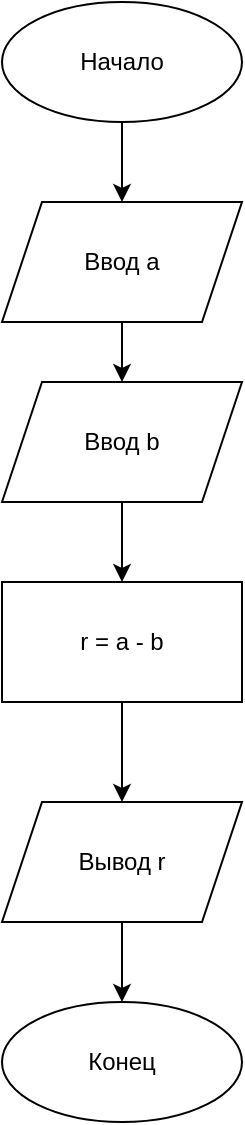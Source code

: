 <mxfile version="20.5.2" type="device"><diagram id="C5RBs43oDa-KdzZeNtuy" name="Page-1"><mxGraphModel dx="1332" dy="827" grid="1" gridSize="10" guides="1" tooltips="1" connect="1" arrows="1" fold="1" page="1" pageScale="1" pageWidth="827" pageHeight="1169" math="0" shadow="0"><root><mxCell id="WIyWlLk6GJQsqaUBKTNV-0"/><mxCell id="WIyWlLk6GJQsqaUBKTNV-1" parent="WIyWlLk6GJQsqaUBKTNV-0"/><mxCell id="bE6LrJhfRnP9Gnz54xxb-2" value="" style="edgeStyle=orthogonalEdgeStyle;rounded=0;orthogonalLoop=1;jettySize=auto;html=1;" edge="1" parent="WIyWlLk6GJQsqaUBKTNV-1" source="bE6LrJhfRnP9Gnz54xxb-11" target="bE6LrJhfRnP9Gnz54xxb-1"><mxGeometry relative="1" as="geometry"><mxPoint x="200" y="110" as="sourcePoint"/></mxGeometry></mxCell><mxCell id="bE6LrJhfRnP9Gnz54xxb-4" value="" style="edgeStyle=orthogonalEdgeStyle;rounded=0;orthogonalLoop=1;jettySize=auto;html=1;" edge="1" parent="WIyWlLk6GJQsqaUBKTNV-1" source="bE6LrJhfRnP9Gnz54xxb-1" target="bE6LrJhfRnP9Gnz54xxb-3"><mxGeometry relative="1" as="geometry"/></mxCell><mxCell id="bE6LrJhfRnP9Gnz54xxb-1" value="Ввод a" style="shape=parallelogram;perimeter=parallelogramPerimeter;whiteSpace=wrap;html=1;fixedSize=1;" vertex="1" parent="WIyWlLk6GJQsqaUBKTNV-1"><mxGeometry x="140" y="170" width="120" height="60" as="geometry"/></mxCell><mxCell id="bE6LrJhfRnP9Gnz54xxb-6" value="" style="edgeStyle=orthogonalEdgeStyle;rounded=0;orthogonalLoop=1;jettySize=auto;html=1;" edge="1" parent="WIyWlLk6GJQsqaUBKTNV-1" source="bE6LrJhfRnP9Gnz54xxb-3" target="bE6LrJhfRnP9Gnz54xxb-5"><mxGeometry relative="1" as="geometry"/></mxCell><mxCell id="bE6LrJhfRnP9Gnz54xxb-3" value="Ввод b" style="shape=parallelogram;perimeter=parallelogramPerimeter;whiteSpace=wrap;html=1;fixedSize=1;" vertex="1" parent="WIyWlLk6GJQsqaUBKTNV-1"><mxGeometry x="140" y="260" width="120" height="60" as="geometry"/></mxCell><mxCell id="bE6LrJhfRnP9Gnz54xxb-8" value="" style="edgeStyle=orthogonalEdgeStyle;rounded=0;orthogonalLoop=1;jettySize=auto;html=1;" edge="1" parent="WIyWlLk6GJQsqaUBKTNV-1" source="bE6LrJhfRnP9Gnz54xxb-5" target="bE6LrJhfRnP9Gnz54xxb-7"><mxGeometry relative="1" as="geometry"/></mxCell><mxCell id="bE6LrJhfRnP9Gnz54xxb-5" value="r = a - b" style="rounded=0;whiteSpace=wrap;html=1;" vertex="1" parent="WIyWlLk6GJQsqaUBKTNV-1"><mxGeometry x="140" y="360" width="120" height="60" as="geometry"/></mxCell><mxCell id="bE6LrJhfRnP9Gnz54xxb-10" value="" style="edgeStyle=orthogonalEdgeStyle;rounded=0;orthogonalLoop=1;jettySize=auto;html=1;" edge="1" parent="WIyWlLk6GJQsqaUBKTNV-1" source="bE6LrJhfRnP9Gnz54xxb-7" target="bE6LrJhfRnP9Gnz54xxb-9"><mxGeometry relative="1" as="geometry"/></mxCell><mxCell id="bE6LrJhfRnP9Gnz54xxb-7" value="Вывод r" style="shape=parallelogram;perimeter=parallelogramPerimeter;whiteSpace=wrap;html=1;fixedSize=1;rounded=0;" vertex="1" parent="WIyWlLk6GJQsqaUBKTNV-1"><mxGeometry x="140" y="470" width="120" height="60" as="geometry"/></mxCell><mxCell id="bE6LrJhfRnP9Gnz54xxb-9" value="Конец" style="ellipse;whiteSpace=wrap;html=1;rounded=0;" vertex="1" parent="WIyWlLk6GJQsqaUBKTNV-1"><mxGeometry x="140" y="570" width="120" height="60" as="geometry"/></mxCell><mxCell id="bE6LrJhfRnP9Gnz54xxb-11" value="Начало" style="ellipse;whiteSpace=wrap;html=1;rounded=0;" vertex="1" parent="WIyWlLk6GJQsqaUBKTNV-1"><mxGeometry x="140" y="70" width="120" height="60" as="geometry"/></mxCell></root></mxGraphModel></diagram></mxfile>